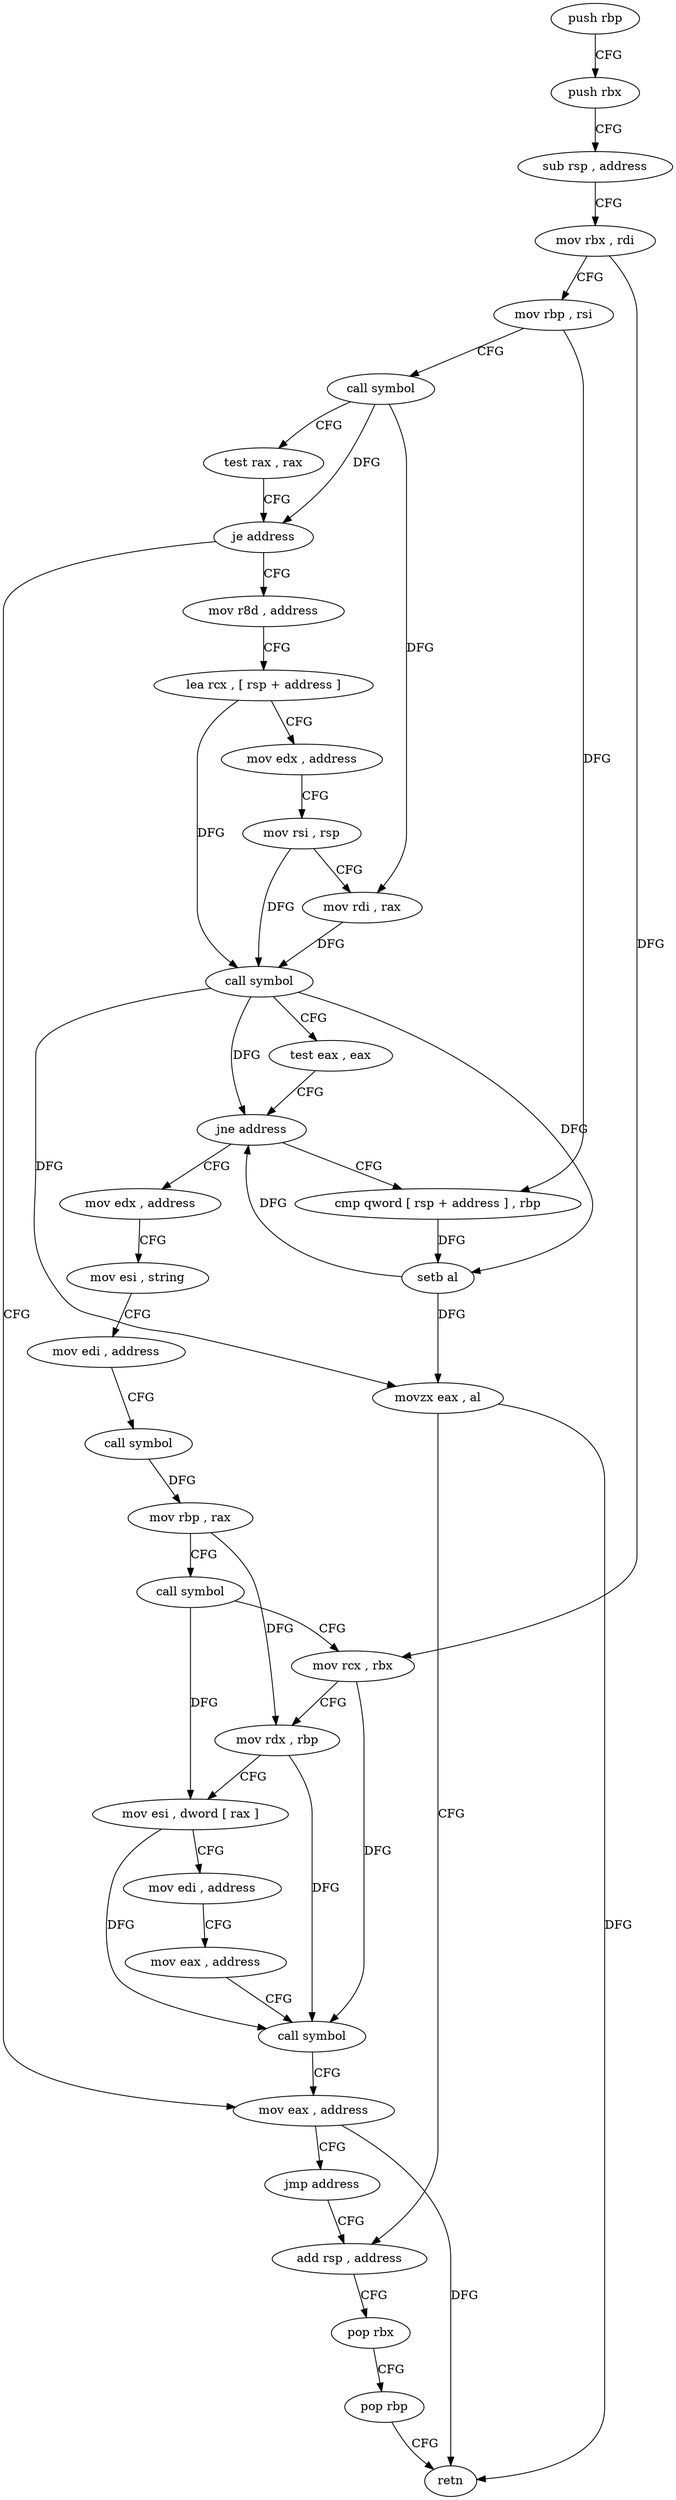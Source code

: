 digraph "func" {
"4212949" [label = "push rbp" ]
"4212950" [label = "push rbx" ]
"4212951" [label = "sub rsp , address" ]
"4212955" [label = "mov rbx , rdi" ]
"4212958" [label = "mov rbp , rsi" ]
"4212961" [label = "call symbol" ]
"4212966" [label = "test rax , rax" ]
"4212969" [label = "je address" ]
"4213071" [label = "mov eax , address" ]
"4212971" [label = "mov r8d , address" ]
"4213076" [label = "jmp address" ]
"4213013" [label = "add rsp , address" ]
"4212977" [label = "lea rcx , [ rsp + address ]" ]
"4212982" [label = "mov edx , address" ]
"4212987" [label = "mov rsi , rsp" ]
"4212990" [label = "mov rdi , rax" ]
"4212993" [label = "call symbol" ]
"4212998" [label = "test eax , eax" ]
"4213000" [label = "jne address" ]
"4213020" [label = "mov edx , address" ]
"4213002" [label = "cmp qword [ rsp + address ] , rbp" ]
"4213017" [label = "pop rbx" ]
"4213018" [label = "pop rbp" ]
"4213019" [label = "retn" ]
"4213025" [label = "mov esi , string" ]
"4213030" [label = "mov edi , address" ]
"4213035" [label = "call symbol" ]
"4213040" [label = "mov rbp , rax" ]
"4213043" [label = "call symbol" ]
"4213048" [label = "mov rcx , rbx" ]
"4213051" [label = "mov rdx , rbp" ]
"4213054" [label = "mov esi , dword [ rax ]" ]
"4213056" [label = "mov edi , address" ]
"4213061" [label = "mov eax , address" ]
"4213066" [label = "call symbol" ]
"4213007" [label = "setb al" ]
"4213010" [label = "movzx eax , al" ]
"4212949" -> "4212950" [ label = "CFG" ]
"4212950" -> "4212951" [ label = "CFG" ]
"4212951" -> "4212955" [ label = "CFG" ]
"4212955" -> "4212958" [ label = "CFG" ]
"4212955" -> "4213048" [ label = "DFG" ]
"4212958" -> "4212961" [ label = "CFG" ]
"4212958" -> "4213002" [ label = "DFG" ]
"4212961" -> "4212966" [ label = "CFG" ]
"4212961" -> "4212969" [ label = "DFG" ]
"4212961" -> "4212990" [ label = "DFG" ]
"4212966" -> "4212969" [ label = "CFG" ]
"4212969" -> "4213071" [ label = "CFG" ]
"4212969" -> "4212971" [ label = "CFG" ]
"4213071" -> "4213076" [ label = "CFG" ]
"4213071" -> "4213019" [ label = "DFG" ]
"4212971" -> "4212977" [ label = "CFG" ]
"4213076" -> "4213013" [ label = "CFG" ]
"4213013" -> "4213017" [ label = "CFG" ]
"4212977" -> "4212982" [ label = "CFG" ]
"4212977" -> "4212993" [ label = "DFG" ]
"4212982" -> "4212987" [ label = "CFG" ]
"4212987" -> "4212990" [ label = "CFG" ]
"4212987" -> "4212993" [ label = "DFG" ]
"4212990" -> "4212993" [ label = "DFG" ]
"4212993" -> "4212998" [ label = "CFG" ]
"4212993" -> "4213000" [ label = "DFG" ]
"4212993" -> "4213007" [ label = "DFG" ]
"4212993" -> "4213010" [ label = "DFG" ]
"4212998" -> "4213000" [ label = "CFG" ]
"4213000" -> "4213020" [ label = "CFG" ]
"4213000" -> "4213002" [ label = "CFG" ]
"4213020" -> "4213025" [ label = "CFG" ]
"4213002" -> "4213007" [ label = "DFG" ]
"4213017" -> "4213018" [ label = "CFG" ]
"4213018" -> "4213019" [ label = "CFG" ]
"4213025" -> "4213030" [ label = "CFG" ]
"4213030" -> "4213035" [ label = "CFG" ]
"4213035" -> "4213040" [ label = "DFG" ]
"4213040" -> "4213043" [ label = "CFG" ]
"4213040" -> "4213051" [ label = "DFG" ]
"4213043" -> "4213048" [ label = "CFG" ]
"4213043" -> "4213054" [ label = "DFG" ]
"4213048" -> "4213051" [ label = "CFG" ]
"4213048" -> "4213066" [ label = "DFG" ]
"4213051" -> "4213054" [ label = "CFG" ]
"4213051" -> "4213066" [ label = "DFG" ]
"4213054" -> "4213056" [ label = "CFG" ]
"4213054" -> "4213066" [ label = "DFG" ]
"4213056" -> "4213061" [ label = "CFG" ]
"4213061" -> "4213066" [ label = "CFG" ]
"4213066" -> "4213071" [ label = "CFG" ]
"4213007" -> "4213010" [ label = "DFG" ]
"4213007" -> "4213000" [ label = "DFG" ]
"4213010" -> "4213013" [ label = "CFG" ]
"4213010" -> "4213019" [ label = "DFG" ]
}
